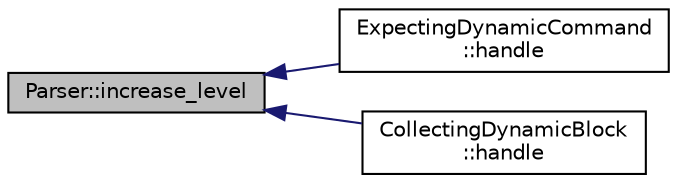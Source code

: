 digraph "Parser::increase_level"
{
 // INTERACTIVE_SVG=YES
  edge [fontname="Helvetica",fontsize="10",labelfontname="Helvetica",labelfontsize="10"];
  node [fontname="Helvetica",fontsize="10",shape=record];
  rankdir="LR";
  Node1 [label="Parser::increase_level",height=0.2,width=0.4,color="black", fillcolor="grey75", style="filled" fontcolor="black"];
  Node1 -> Node2 [dir="back",color="midnightblue",fontsize="10",style="solid",fontname="Helvetica"];
  Node2 [label="ExpectingDynamicCommand\l::handle",height=0.2,width=0.4,color="black", fillcolor="white", style="filled",URL="$class_expecting_dynamic_command.html#a1fcc00b7b10beb5c15c9cba4eac21567"];
  Node1 -> Node3 [dir="back",color="midnightblue",fontsize="10",style="solid",fontname="Helvetica"];
  Node3 [label="CollectingDynamicBlock\l::handle",height=0.2,width=0.4,color="black", fillcolor="white", style="filled",URL="$class_collecting_dynamic_block.html#a1b24141d8337e1b097f1114f6285396d"];
}
